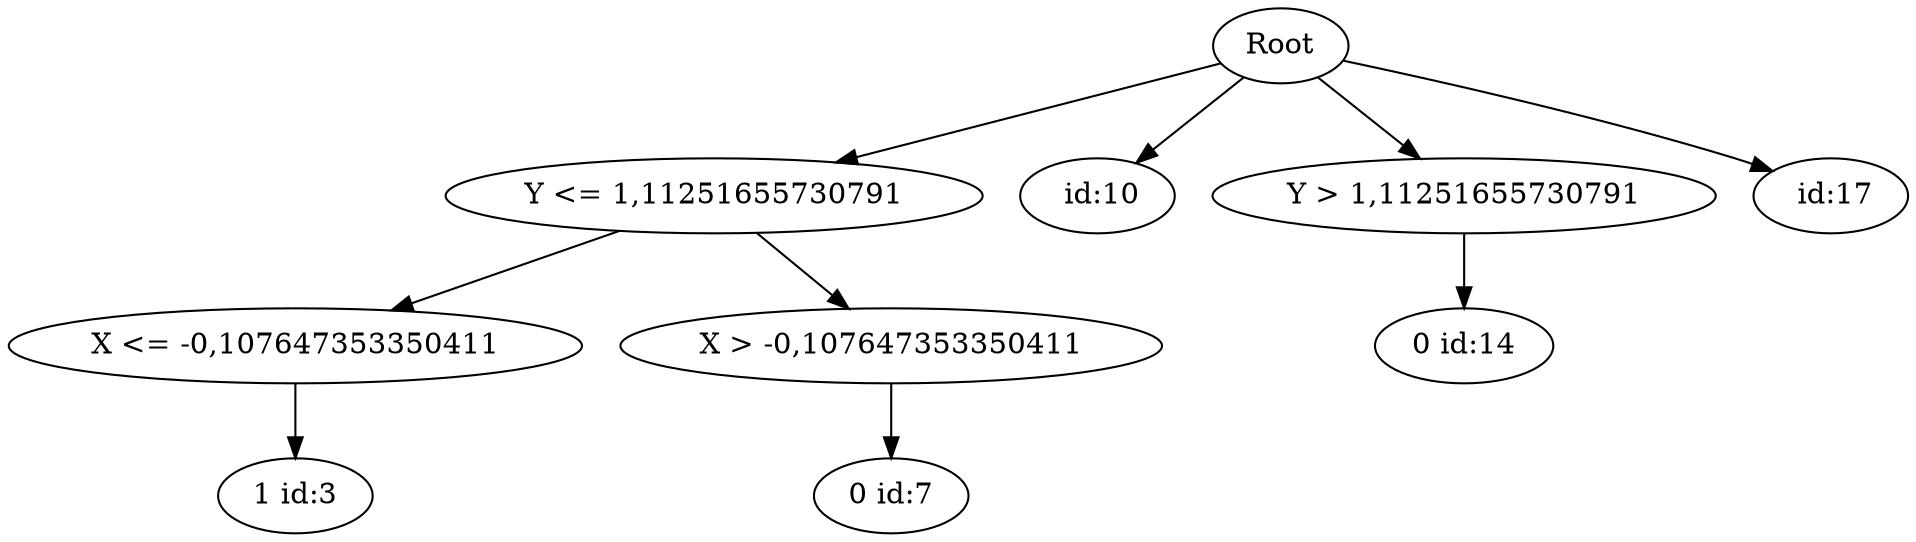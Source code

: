 digraph G {
"Root"
->
"Y <= 1,11251655730791"
->
"X <= -0,107647353350411"
->
"1 id:3"
;
"Y <= 1,11251655730791"
->
"X > -0,107647353350411"
->
"0 id:7"
;
"Root"
->
" id:10"
;
"Root"
->
"Y > 1,11251655730791"
->
"0 id:14"
;
"Root"
->
" id:17"
;
}

